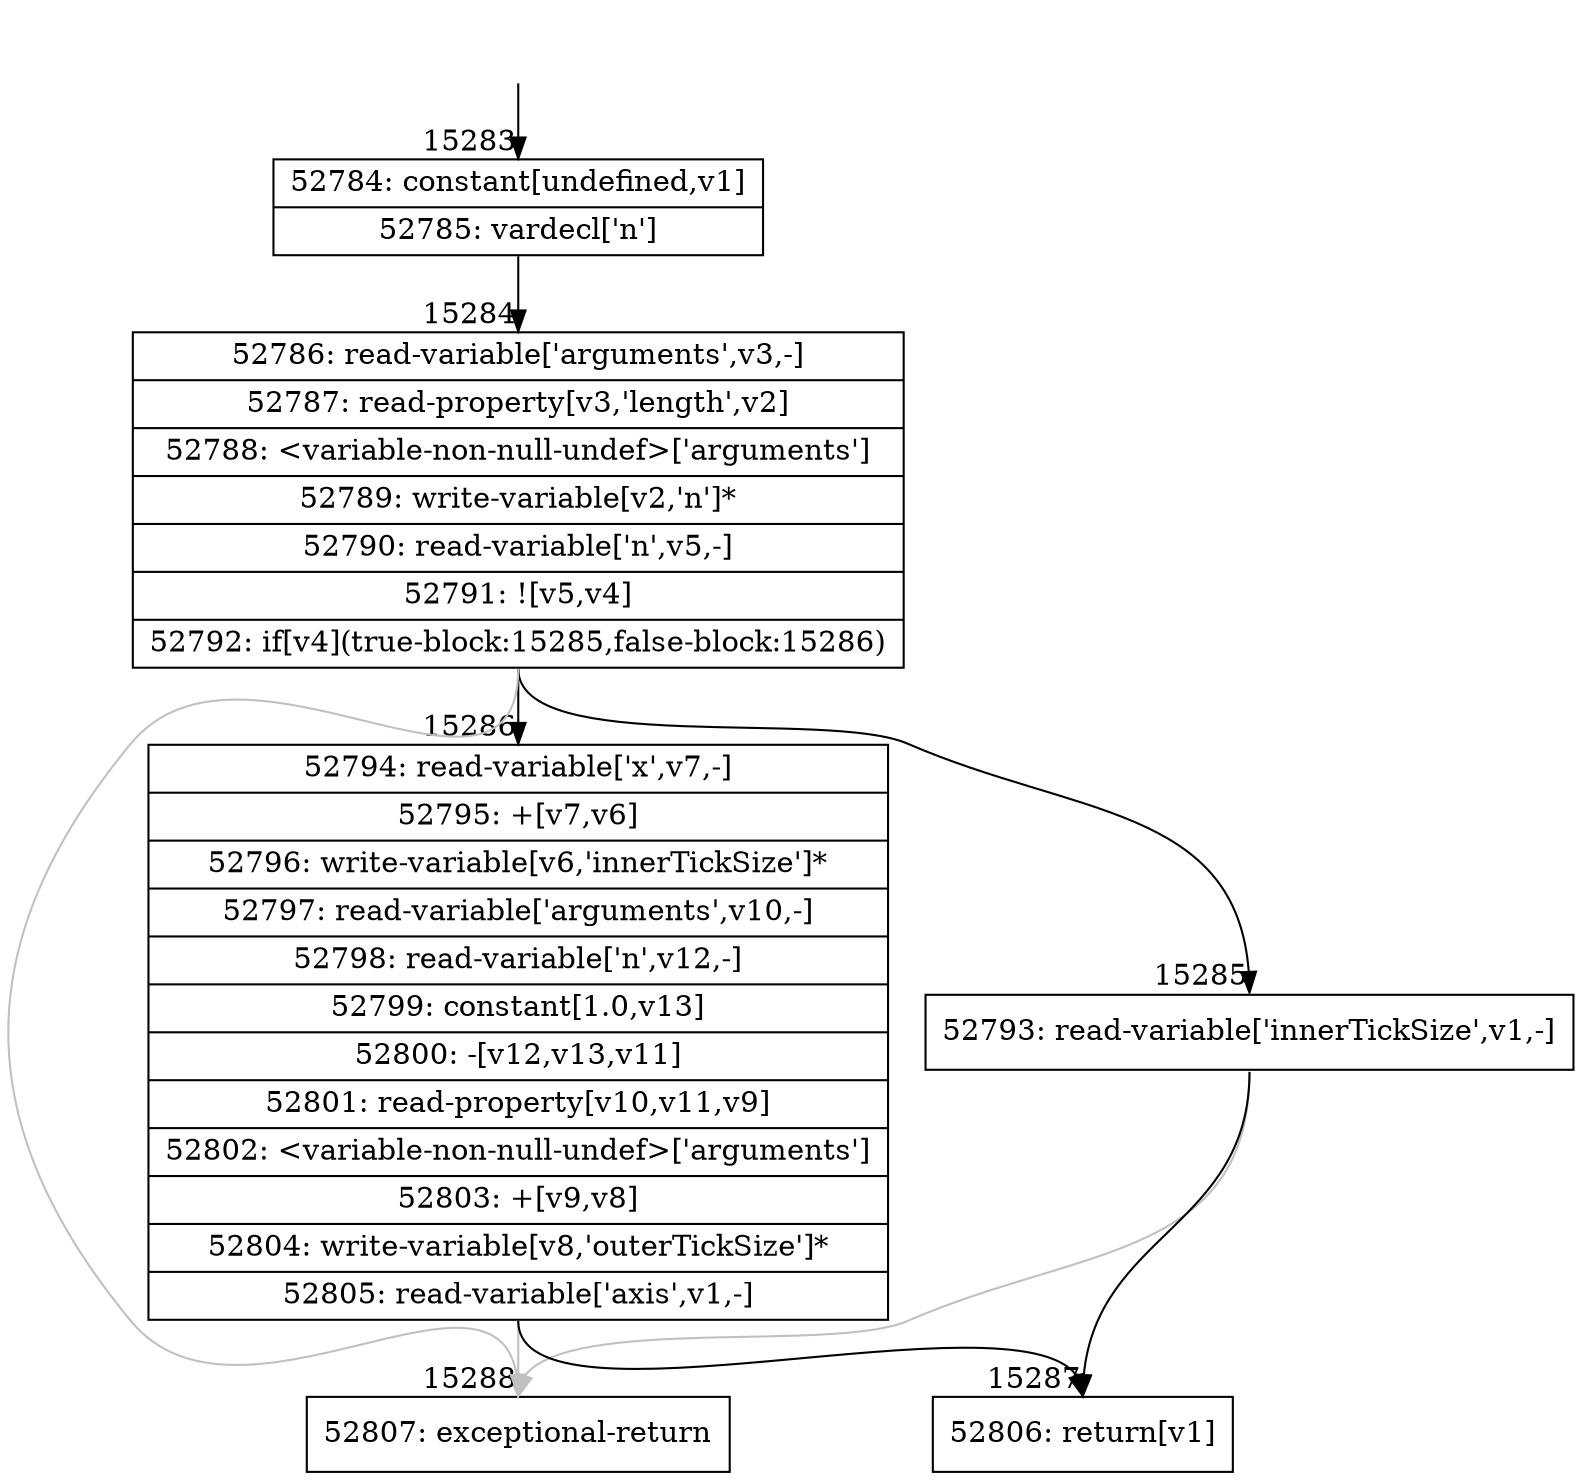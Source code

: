 digraph {
rankdir="TD"
BB_entry1421[shape=none,label=""];
BB_entry1421 -> BB15283 [tailport=s, headport=n, headlabel="    15283"]
BB15283 [shape=record label="{52784: constant[undefined,v1]|52785: vardecl['n']}" ] 
BB15283 -> BB15284 [tailport=s, headport=n, headlabel="      15284"]
BB15284 [shape=record label="{52786: read-variable['arguments',v3,-]|52787: read-property[v3,'length',v2]|52788: \<variable-non-null-undef\>['arguments']|52789: write-variable[v2,'n']*|52790: read-variable['n',v5,-]|52791: ![v5,v4]|52792: if[v4](true-block:15285,false-block:15286)}" ] 
BB15284 -> BB15285 [tailport=s, headport=n, headlabel="      15285"]
BB15284 -> BB15286 [tailport=s, headport=n, headlabel="      15286"]
BB15284 -> BB15288 [tailport=s, headport=n, color=gray, headlabel="      15288"]
BB15285 [shape=record label="{52793: read-variable['innerTickSize',v1,-]}" ] 
BB15285 -> BB15287 [tailport=s, headport=n, headlabel="      15287"]
BB15285 -> BB15288 [tailport=s, headport=n, color=gray]
BB15286 [shape=record label="{52794: read-variable['x',v7,-]|52795: +[v7,v6]|52796: write-variable[v6,'innerTickSize']*|52797: read-variable['arguments',v10,-]|52798: read-variable['n',v12,-]|52799: constant[1.0,v13]|52800: -[v12,v13,v11]|52801: read-property[v10,v11,v9]|52802: \<variable-non-null-undef\>['arguments']|52803: +[v9,v8]|52804: write-variable[v8,'outerTickSize']*|52805: read-variable['axis',v1,-]}" ] 
BB15286 -> BB15287 [tailport=s, headport=n]
BB15286 -> BB15288 [tailport=s, headport=n, color=gray]
BB15287 [shape=record label="{52806: return[v1]}" ] 
BB15288 [shape=record label="{52807: exceptional-return}" ] 
//#$~ 8998
}
